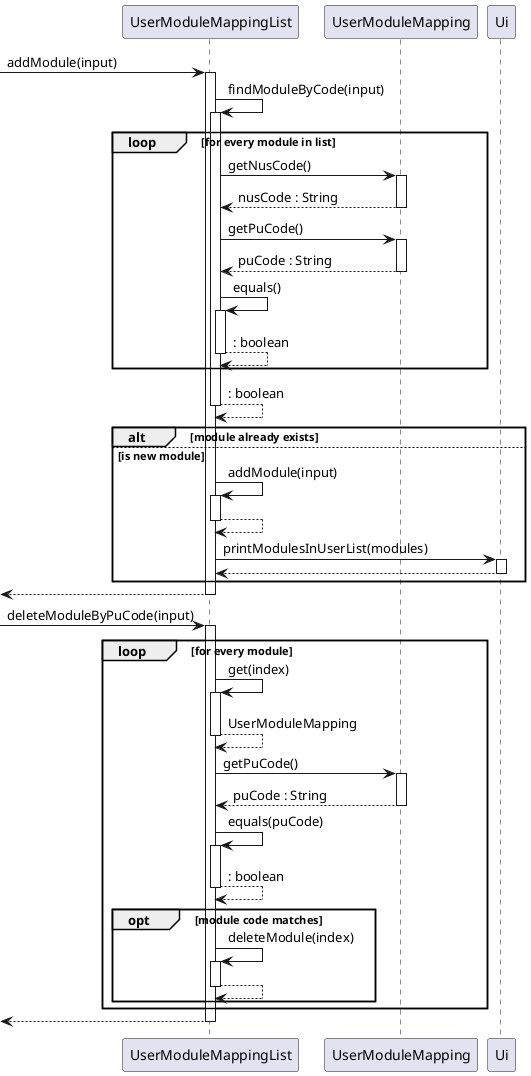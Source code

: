 @startuml
'https://plantuml.com/sequence-diagram

-> UserModuleMappingList : addModule(input)
activate UserModuleMappingList
UserModuleMappingList -> UserModuleMappingList : findModuleByCode(input)
activate UserModuleMappingList
loop for every module in list
UserModuleMappingList -> UserModuleMapping : getNusCode()
activate UserModuleMapping
return nusCode : String
UserModuleMappingList -> UserModuleMapping : getPuCode()
activate UserModuleMapping
return puCode : String
UserModuleMappingList -> UserModuleMappingList : equals()
activate UserModuleMappingList
return : boolean
end
return : boolean

alt module already exists
else is new module
UserModuleMappingList -> UserModuleMappingList : addModule(input)
activate UserModuleMappingList
return
UserModuleMappingList -> Ui : printModulesInUserList(modules)
activate Ui
return
end
return

-> UserModuleMappingList : deleteModuleByPuCode(input)
activate UserModuleMappingList
loop for every module
    UserModuleMappingList -> UserModuleMappingList : get(index)
    activate UserModuleMappingList
    return UserModuleMapping
    UserModuleMappingList -> UserModuleMapping : getPuCode()
    activate UserModuleMapping
    return puCode : String
    UserModuleMappingList -> UserModuleMappingList : equals(puCode)
    activate UserModuleMappingList
    return : boolean
    opt module code matches
    UserModuleMappingList -> UserModuleMappingList : deleteModule(index)
    activate UserModuleMappingList
    return
    end
end
return

@enduml